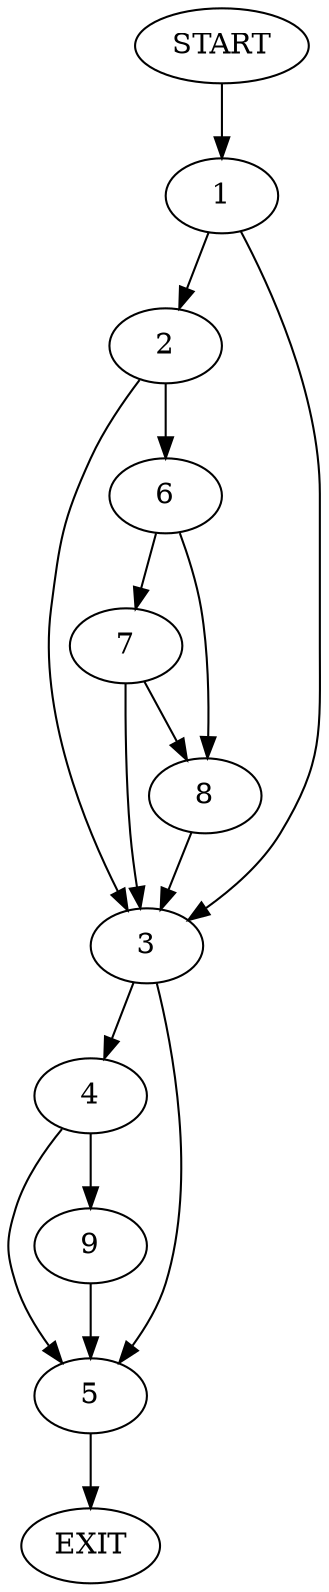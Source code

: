 digraph {
0 [label="START"]
10 [label="EXIT"]
0 -> 1
1 -> 2
1 -> 3
3 -> 4
3 -> 5
2 -> 6
2 -> 3
6 -> 7
6 -> 8
8 -> 3
7 -> 8
7 -> 3
4 -> 5
4 -> 9
5 -> 10
9 -> 5
}
